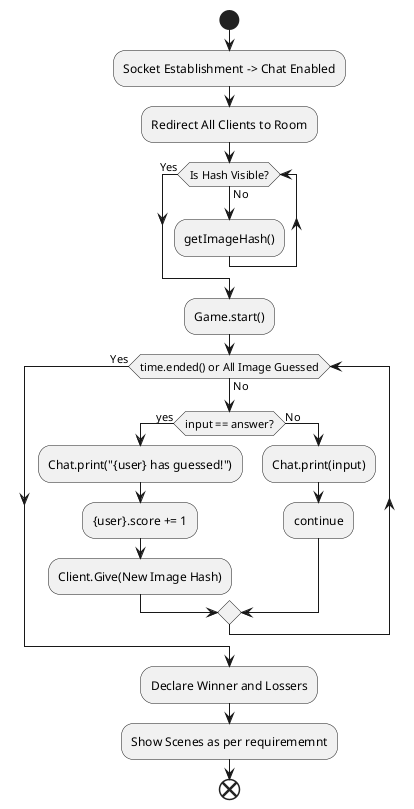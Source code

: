 @startuml
start

:Socket Establishment -> Chat Enabled;
:Redirect All Clients to Room;

while(Is Hash Visible?) is (No)

:getImageHash();

endwhile(Yes)

:Game.start();

while(time.ended() or All Image Guessed) is (No) 

if (input == answer?) then (yes)

:Chat.print("{user} has guessed!");

:{user}.score += 1;    

:Client.Give(New Image Hash);

else (No)

:Chat.print(input); 

:continue;

endif

endwhile(Yes)

:Declare Winner and Lossers;
:Show Scenes as per requirememnt;
end
@enduml
